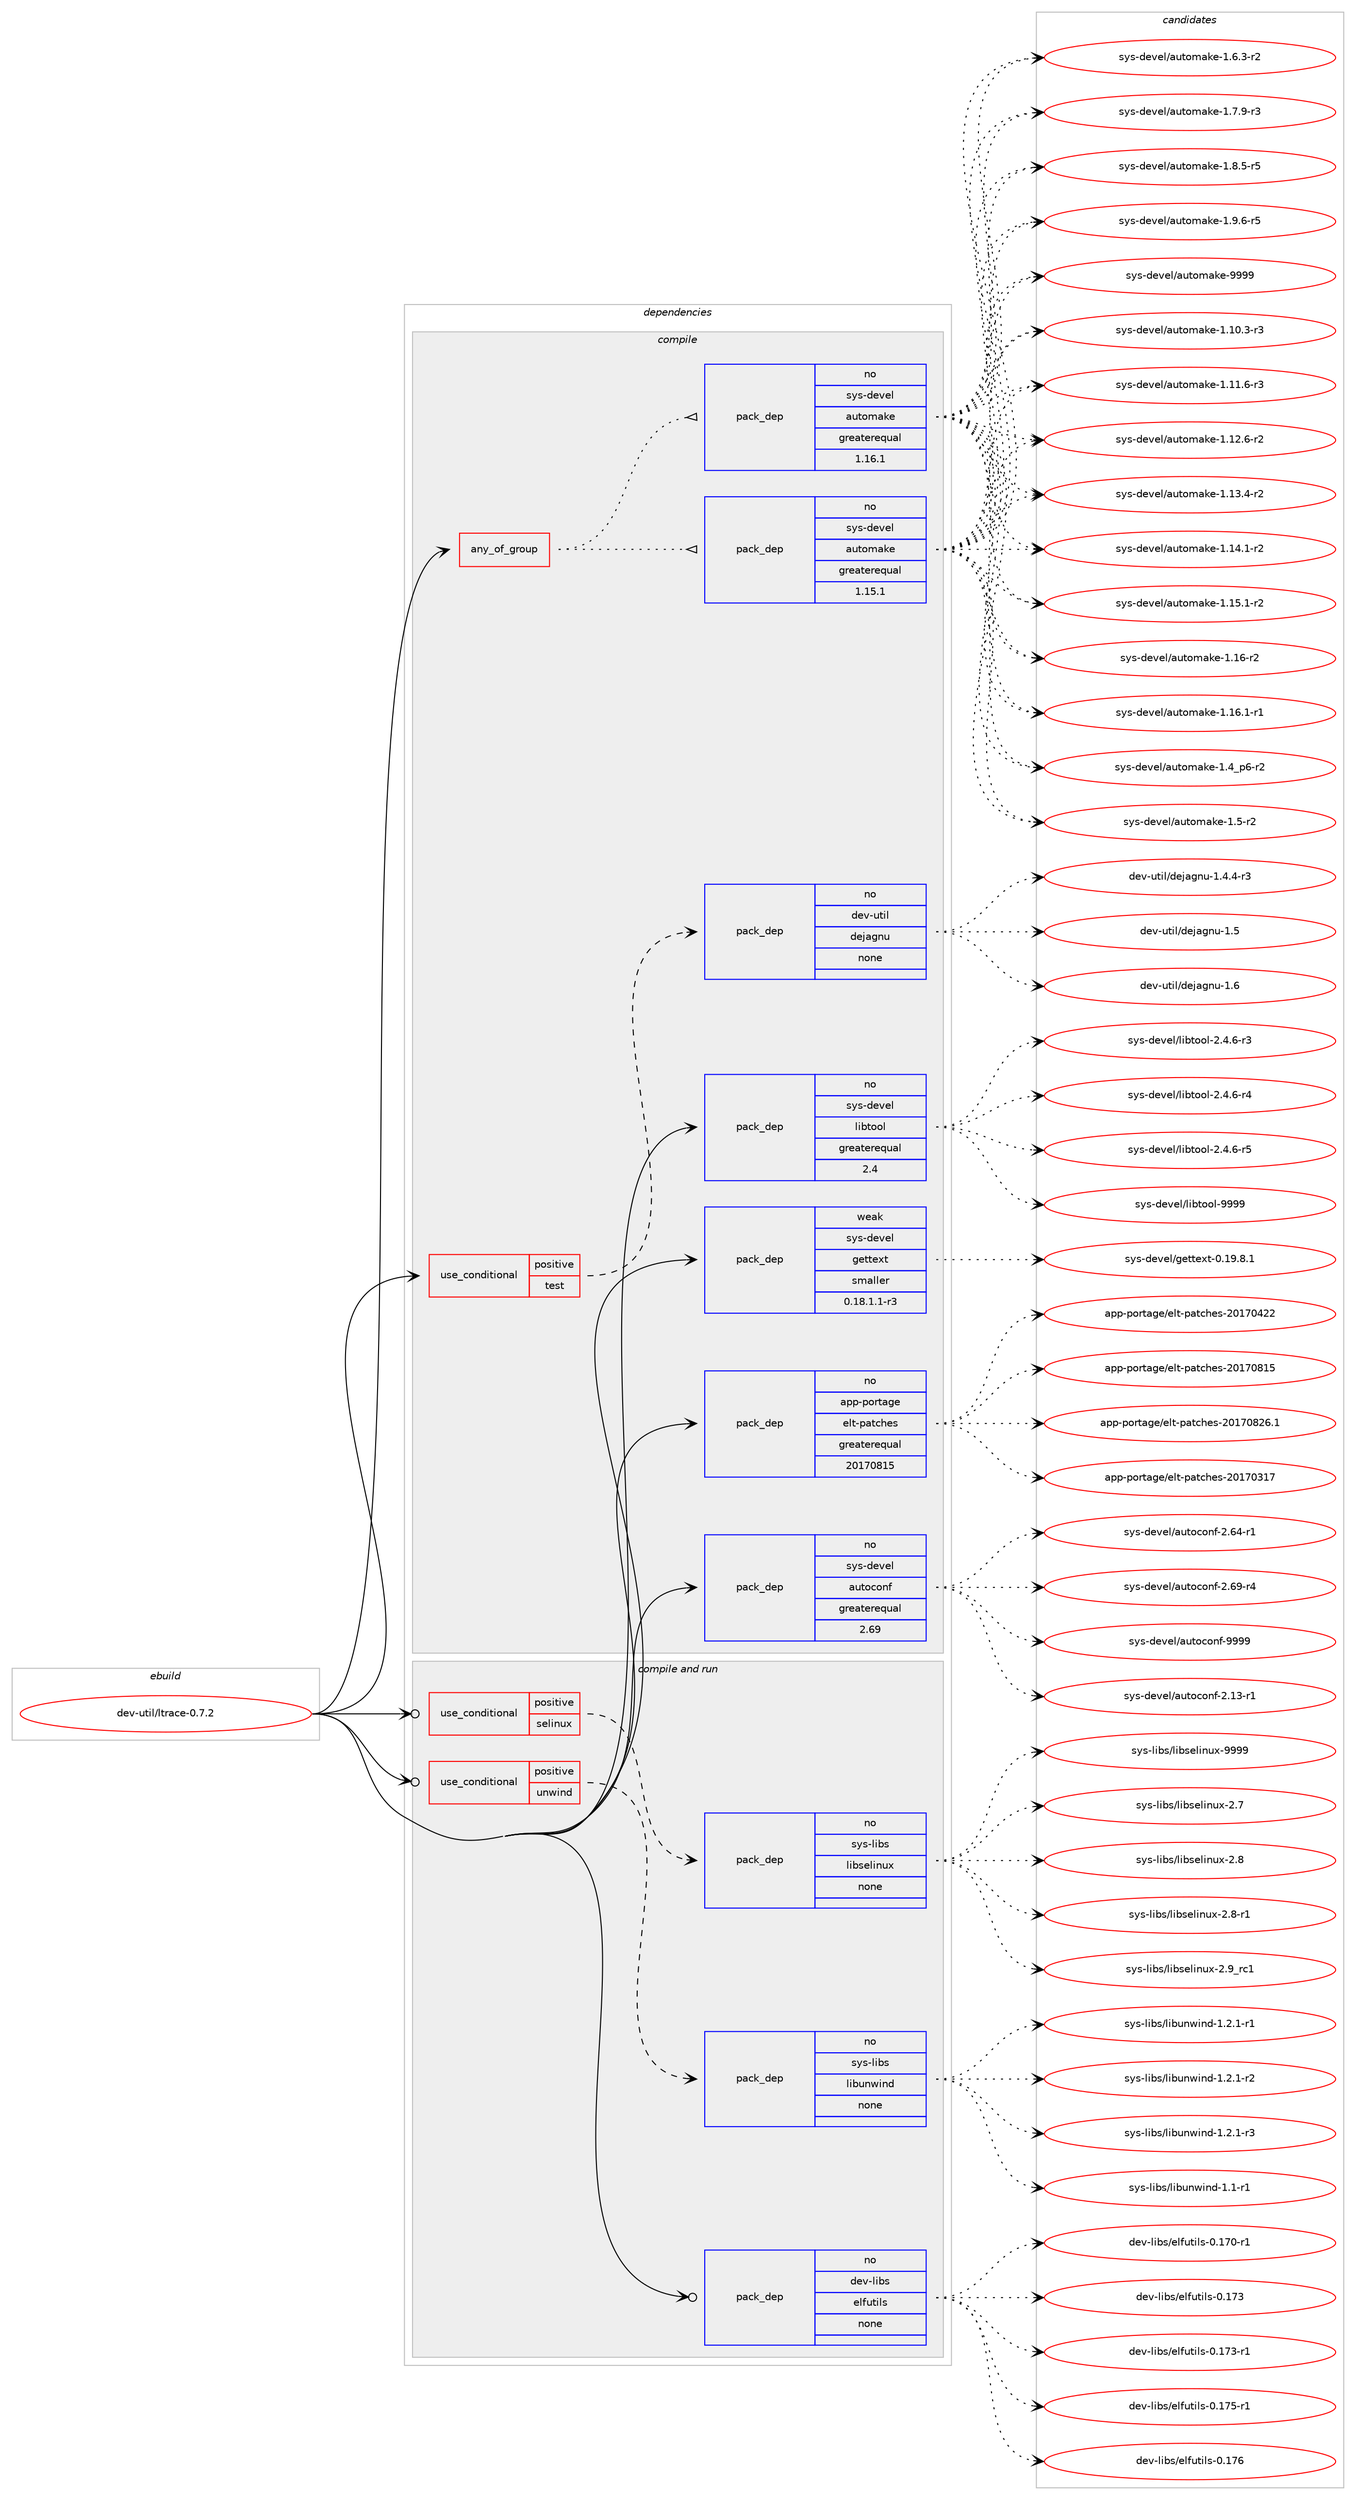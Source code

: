 digraph prolog {

# *************
# Graph options
# *************

newrank=true;
concentrate=true;
compound=true;
graph [rankdir=LR,fontname=Helvetica,fontsize=10,ranksep=1.5];#, ranksep=2.5, nodesep=0.2];
edge  [arrowhead=vee];
node  [fontname=Helvetica,fontsize=10];

# **********
# The ebuild
# **********

subgraph cluster_leftcol {
color=gray;
rank=same;
label=<<i>ebuild</i>>;
id [label="dev-util/ltrace-0.7.2", color=red, width=4, href="../dev-util/ltrace-0.7.2.svg"];
}

# ****************
# The dependencies
# ****************

subgraph cluster_midcol {
color=gray;
label=<<i>dependencies</i>>;
subgraph cluster_compile {
fillcolor="#eeeeee";
style=filled;
label=<<i>compile</i>>;
subgraph any23082 {
dependency1547288 [label=<<TABLE BORDER="0" CELLBORDER="1" CELLSPACING="0" CELLPADDING="4"><TR><TD CELLPADDING="10">any_of_group</TD></TR></TABLE>>, shape=none, color=red];subgraph pack1098925 {
dependency1547289 [label=<<TABLE BORDER="0" CELLBORDER="1" CELLSPACING="0" CELLPADDING="4" WIDTH="220"><TR><TD ROWSPAN="6" CELLPADDING="30">pack_dep</TD></TR><TR><TD WIDTH="110">no</TD></TR><TR><TD>sys-devel</TD></TR><TR><TD>automake</TD></TR><TR><TD>greaterequal</TD></TR><TR><TD>1.16.1</TD></TR></TABLE>>, shape=none, color=blue];
}
dependency1547288:e -> dependency1547289:w [weight=20,style="dotted",arrowhead="oinv"];
subgraph pack1098926 {
dependency1547290 [label=<<TABLE BORDER="0" CELLBORDER="1" CELLSPACING="0" CELLPADDING="4" WIDTH="220"><TR><TD ROWSPAN="6" CELLPADDING="30">pack_dep</TD></TR><TR><TD WIDTH="110">no</TD></TR><TR><TD>sys-devel</TD></TR><TR><TD>automake</TD></TR><TR><TD>greaterequal</TD></TR><TR><TD>1.15.1</TD></TR></TABLE>>, shape=none, color=blue];
}
dependency1547288:e -> dependency1547290:w [weight=20,style="dotted",arrowhead="oinv"];
}
id:e -> dependency1547288:w [weight=20,style="solid",arrowhead="vee"];
subgraph cond424688 {
dependency1547291 [label=<<TABLE BORDER="0" CELLBORDER="1" CELLSPACING="0" CELLPADDING="4"><TR><TD ROWSPAN="3" CELLPADDING="10">use_conditional</TD></TR><TR><TD>positive</TD></TR><TR><TD>test</TD></TR></TABLE>>, shape=none, color=red];
subgraph pack1098927 {
dependency1547292 [label=<<TABLE BORDER="0" CELLBORDER="1" CELLSPACING="0" CELLPADDING="4" WIDTH="220"><TR><TD ROWSPAN="6" CELLPADDING="30">pack_dep</TD></TR><TR><TD WIDTH="110">no</TD></TR><TR><TD>dev-util</TD></TR><TR><TD>dejagnu</TD></TR><TR><TD>none</TD></TR><TR><TD></TD></TR></TABLE>>, shape=none, color=blue];
}
dependency1547291:e -> dependency1547292:w [weight=20,style="dashed",arrowhead="vee"];
}
id:e -> dependency1547291:w [weight=20,style="solid",arrowhead="vee"];
subgraph pack1098928 {
dependency1547293 [label=<<TABLE BORDER="0" CELLBORDER="1" CELLSPACING="0" CELLPADDING="4" WIDTH="220"><TR><TD ROWSPAN="6" CELLPADDING="30">pack_dep</TD></TR><TR><TD WIDTH="110">no</TD></TR><TR><TD>app-portage</TD></TR><TR><TD>elt-patches</TD></TR><TR><TD>greaterequal</TD></TR><TR><TD>20170815</TD></TR></TABLE>>, shape=none, color=blue];
}
id:e -> dependency1547293:w [weight=20,style="solid",arrowhead="vee"];
subgraph pack1098929 {
dependency1547294 [label=<<TABLE BORDER="0" CELLBORDER="1" CELLSPACING="0" CELLPADDING="4" WIDTH="220"><TR><TD ROWSPAN="6" CELLPADDING="30">pack_dep</TD></TR><TR><TD WIDTH="110">no</TD></TR><TR><TD>sys-devel</TD></TR><TR><TD>autoconf</TD></TR><TR><TD>greaterequal</TD></TR><TR><TD>2.69</TD></TR></TABLE>>, shape=none, color=blue];
}
id:e -> dependency1547294:w [weight=20,style="solid",arrowhead="vee"];
subgraph pack1098930 {
dependency1547295 [label=<<TABLE BORDER="0" CELLBORDER="1" CELLSPACING="0" CELLPADDING="4" WIDTH="220"><TR><TD ROWSPAN="6" CELLPADDING="30">pack_dep</TD></TR><TR><TD WIDTH="110">no</TD></TR><TR><TD>sys-devel</TD></TR><TR><TD>libtool</TD></TR><TR><TD>greaterequal</TD></TR><TR><TD>2.4</TD></TR></TABLE>>, shape=none, color=blue];
}
id:e -> dependency1547295:w [weight=20,style="solid",arrowhead="vee"];
subgraph pack1098931 {
dependency1547296 [label=<<TABLE BORDER="0" CELLBORDER="1" CELLSPACING="0" CELLPADDING="4" WIDTH="220"><TR><TD ROWSPAN="6" CELLPADDING="30">pack_dep</TD></TR><TR><TD WIDTH="110">weak</TD></TR><TR><TD>sys-devel</TD></TR><TR><TD>gettext</TD></TR><TR><TD>smaller</TD></TR><TR><TD>0.18.1.1-r3</TD></TR></TABLE>>, shape=none, color=blue];
}
id:e -> dependency1547296:w [weight=20,style="solid",arrowhead="vee"];
}
subgraph cluster_compileandrun {
fillcolor="#eeeeee";
style=filled;
label=<<i>compile and run</i>>;
subgraph cond424689 {
dependency1547297 [label=<<TABLE BORDER="0" CELLBORDER="1" CELLSPACING="0" CELLPADDING="4"><TR><TD ROWSPAN="3" CELLPADDING="10">use_conditional</TD></TR><TR><TD>positive</TD></TR><TR><TD>selinux</TD></TR></TABLE>>, shape=none, color=red];
subgraph pack1098932 {
dependency1547298 [label=<<TABLE BORDER="0" CELLBORDER="1" CELLSPACING="0" CELLPADDING="4" WIDTH="220"><TR><TD ROWSPAN="6" CELLPADDING="30">pack_dep</TD></TR><TR><TD WIDTH="110">no</TD></TR><TR><TD>sys-libs</TD></TR><TR><TD>libselinux</TD></TR><TR><TD>none</TD></TR><TR><TD></TD></TR></TABLE>>, shape=none, color=blue];
}
dependency1547297:e -> dependency1547298:w [weight=20,style="dashed",arrowhead="vee"];
}
id:e -> dependency1547297:w [weight=20,style="solid",arrowhead="odotvee"];
subgraph cond424690 {
dependency1547299 [label=<<TABLE BORDER="0" CELLBORDER="1" CELLSPACING="0" CELLPADDING="4"><TR><TD ROWSPAN="3" CELLPADDING="10">use_conditional</TD></TR><TR><TD>positive</TD></TR><TR><TD>unwind</TD></TR></TABLE>>, shape=none, color=red];
subgraph pack1098933 {
dependency1547300 [label=<<TABLE BORDER="0" CELLBORDER="1" CELLSPACING="0" CELLPADDING="4" WIDTH="220"><TR><TD ROWSPAN="6" CELLPADDING="30">pack_dep</TD></TR><TR><TD WIDTH="110">no</TD></TR><TR><TD>sys-libs</TD></TR><TR><TD>libunwind</TD></TR><TR><TD>none</TD></TR><TR><TD></TD></TR></TABLE>>, shape=none, color=blue];
}
dependency1547299:e -> dependency1547300:w [weight=20,style="dashed",arrowhead="vee"];
}
id:e -> dependency1547299:w [weight=20,style="solid",arrowhead="odotvee"];
subgraph pack1098934 {
dependency1547301 [label=<<TABLE BORDER="0" CELLBORDER="1" CELLSPACING="0" CELLPADDING="4" WIDTH="220"><TR><TD ROWSPAN="6" CELLPADDING="30">pack_dep</TD></TR><TR><TD WIDTH="110">no</TD></TR><TR><TD>dev-libs</TD></TR><TR><TD>elfutils</TD></TR><TR><TD>none</TD></TR><TR><TD></TD></TR></TABLE>>, shape=none, color=blue];
}
id:e -> dependency1547301:w [weight=20,style="solid",arrowhead="odotvee"];
}
subgraph cluster_run {
fillcolor="#eeeeee";
style=filled;
label=<<i>run</i>>;
}
}

# **************
# The candidates
# **************

subgraph cluster_choices {
rank=same;
color=gray;
label=<<i>candidates</i>>;

subgraph choice1098925 {
color=black;
nodesep=1;
choice11512111545100101118101108479711711611110997107101454946494846514511451 [label="sys-devel/automake-1.10.3-r3", color=red, width=4,href="../sys-devel/automake-1.10.3-r3.svg"];
choice11512111545100101118101108479711711611110997107101454946494946544511451 [label="sys-devel/automake-1.11.6-r3", color=red, width=4,href="../sys-devel/automake-1.11.6-r3.svg"];
choice11512111545100101118101108479711711611110997107101454946495046544511450 [label="sys-devel/automake-1.12.6-r2", color=red, width=4,href="../sys-devel/automake-1.12.6-r2.svg"];
choice11512111545100101118101108479711711611110997107101454946495146524511450 [label="sys-devel/automake-1.13.4-r2", color=red, width=4,href="../sys-devel/automake-1.13.4-r2.svg"];
choice11512111545100101118101108479711711611110997107101454946495246494511450 [label="sys-devel/automake-1.14.1-r2", color=red, width=4,href="../sys-devel/automake-1.14.1-r2.svg"];
choice11512111545100101118101108479711711611110997107101454946495346494511450 [label="sys-devel/automake-1.15.1-r2", color=red, width=4,href="../sys-devel/automake-1.15.1-r2.svg"];
choice1151211154510010111810110847971171161111099710710145494649544511450 [label="sys-devel/automake-1.16-r2", color=red, width=4,href="../sys-devel/automake-1.16-r2.svg"];
choice11512111545100101118101108479711711611110997107101454946495446494511449 [label="sys-devel/automake-1.16.1-r1", color=red, width=4,href="../sys-devel/automake-1.16.1-r1.svg"];
choice115121115451001011181011084797117116111109971071014549465295112544511450 [label="sys-devel/automake-1.4_p6-r2", color=red, width=4,href="../sys-devel/automake-1.4_p6-r2.svg"];
choice11512111545100101118101108479711711611110997107101454946534511450 [label="sys-devel/automake-1.5-r2", color=red, width=4,href="../sys-devel/automake-1.5-r2.svg"];
choice115121115451001011181011084797117116111109971071014549465446514511450 [label="sys-devel/automake-1.6.3-r2", color=red, width=4,href="../sys-devel/automake-1.6.3-r2.svg"];
choice115121115451001011181011084797117116111109971071014549465546574511451 [label="sys-devel/automake-1.7.9-r3", color=red, width=4,href="../sys-devel/automake-1.7.9-r3.svg"];
choice115121115451001011181011084797117116111109971071014549465646534511453 [label="sys-devel/automake-1.8.5-r5", color=red, width=4,href="../sys-devel/automake-1.8.5-r5.svg"];
choice115121115451001011181011084797117116111109971071014549465746544511453 [label="sys-devel/automake-1.9.6-r5", color=red, width=4,href="../sys-devel/automake-1.9.6-r5.svg"];
choice115121115451001011181011084797117116111109971071014557575757 [label="sys-devel/automake-9999", color=red, width=4,href="../sys-devel/automake-9999.svg"];
dependency1547289:e -> choice11512111545100101118101108479711711611110997107101454946494846514511451:w [style=dotted,weight="100"];
dependency1547289:e -> choice11512111545100101118101108479711711611110997107101454946494946544511451:w [style=dotted,weight="100"];
dependency1547289:e -> choice11512111545100101118101108479711711611110997107101454946495046544511450:w [style=dotted,weight="100"];
dependency1547289:e -> choice11512111545100101118101108479711711611110997107101454946495146524511450:w [style=dotted,weight="100"];
dependency1547289:e -> choice11512111545100101118101108479711711611110997107101454946495246494511450:w [style=dotted,weight="100"];
dependency1547289:e -> choice11512111545100101118101108479711711611110997107101454946495346494511450:w [style=dotted,weight="100"];
dependency1547289:e -> choice1151211154510010111810110847971171161111099710710145494649544511450:w [style=dotted,weight="100"];
dependency1547289:e -> choice11512111545100101118101108479711711611110997107101454946495446494511449:w [style=dotted,weight="100"];
dependency1547289:e -> choice115121115451001011181011084797117116111109971071014549465295112544511450:w [style=dotted,weight="100"];
dependency1547289:e -> choice11512111545100101118101108479711711611110997107101454946534511450:w [style=dotted,weight="100"];
dependency1547289:e -> choice115121115451001011181011084797117116111109971071014549465446514511450:w [style=dotted,weight="100"];
dependency1547289:e -> choice115121115451001011181011084797117116111109971071014549465546574511451:w [style=dotted,weight="100"];
dependency1547289:e -> choice115121115451001011181011084797117116111109971071014549465646534511453:w [style=dotted,weight="100"];
dependency1547289:e -> choice115121115451001011181011084797117116111109971071014549465746544511453:w [style=dotted,weight="100"];
dependency1547289:e -> choice115121115451001011181011084797117116111109971071014557575757:w [style=dotted,weight="100"];
}
subgraph choice1098926 {
color=black;
nodesep=1;
choice11512111545100101118101108479711711611110997107101454946494846514511451 [label="sys-devel/automake-1.10.3-r3", color=red, width=4,href="../sys-devel/automake-1.10.3-r3.svg"];
choice11512111545100101118101108479711711611110997107101454946494946544511451 [label="sys-devel/automake-1.11.6-r3", color=red, width=4,href="../sys-devel/automake-1.11.6-r3.svg"];
choice11512111545100101118101108479711711611110997107101454946495046544511450 [label="sys-devel/automake-1.12.6-r2", color=red, width=4,href="../sys-devel/automake-1.12.6-r2.svg"];
choice11512111545100101118101108479711711611110997107101454946495146524511450 [label="sys-devel/automake-1.13.4-r2", color=red, width=4,href="../sys-devel/automake-1.13.4-r2.svg"];
choice11512111545100101118101108479711711611110997107101454946495246494511450 [label="sys-devel/automake-1.14.1-r2", color=red, width=4,href="../sys-devel/automake-1.14.1-r2.svg"];
choice11512111545100101118101108479711711611110997107101454946495346494511450 [label="sys-devel/automake-1.15.1-r2", color=red, width=4,href="../sys-devel/automake-1.15.1-r2.svg"];
choice1151211154510010111810110847971171161111099710710145494649544511450 [label="sys-devel/automake-1.16-r2", color=red, width=4,href="../sys-devel/automake-1.16-r2.svg"];
choice11512111545100101118101108479711711611110997107101454946495446494511449 [label="sys-devel/automake-1.16.1-r1", color=red, width=4,href="../sys-devel/automake-1.16.1-r1.svg"];
choice115121115451001011181011084797117116111109971071014549465295112544511450 [label="sys-devel/automake-1.4_p6-r2", color=red, width=4,href="../sys-devel/automake-1.4_p6-r2.svg"];
choice11512111545100101118101108479711711611110997107101454946534511450 [label="sys-devel/automake-1.5-r2", color=red, width=4,href="../sys-devel/automake-1.5-r2.svg"];
choice115121115451001011181011084797117116111109971071014549465446514511450 [label="sys-devel/automake-1.6.3-r2", color=red, width=4,href="../sys-devel/automake-1.6.3-r2.svg"];
choice115121115451001011181011084797117116111109971071014549465546574511451 [label="sys-devel/automake-1.7.9-r3", color=red, width=4,href="../sys-devel/automake-1.7.9-r3.svg"];
choice115121115451001011181011084797117116111109971071014549465646534511453 [label="sys-devel/automake-1.8.5-r5", color=red, width=4,href="../sys-devel/automake-1.8.5-r5.svg"];
choice115121115451001011181011084797117116111109971071014549465746544511453 [label="sys-devel/automake-1.9.6-r5", color=red, width=4,href="../sys-devel/automake-1.9.6-r5.svg"];
choice115121115451001011181011084797117116111109971071014557575757 [label="sys-devel/automake-9999", color=red, width=4,href="../sys-devel/automake-9999.svg"];
dependency1547290:e -> choice11512111545100101118101108479711711611110997107101454946494846514511451:w [style=dotted,weight="100"];
dependency1547290:e -> choice11512111545100101118101108479711711611110997107101454946494946544511451:w [style=dotted,weight="100"];
dependency1547290:e -> choice11512111545100101118101108479711711611110997107101454946495046544511450:w [style=dotted,weight="100"];
dependency1547290:e -> choice11512111545100101118101108479711711611110997107101454946495146524511450:w [style=dotted,weight="100"];
dependency1547290:e -> choice11512111545100101118101108479711711611110997107101454946495246494511450:w [style=dotted,weight="100"];
dependency1547290:e -> choice11512111545100101118101108479711711611110997107101454946495346494511450:w [style=dotted,weight="100"];
dependency1547290:e -> choice1151211154510010111810110847971171161111099710710145494649544511450:w [style=dotted,weight="100"];
dependency1547290:e -> choice11512111545100101118101108479711711611110997107101454946495446494511449:w [style=dotted,weight="100"];
dependency1547290:e -> choice115121115451001011181011084797117116111109971071014549465295112544511450:w [style=dotted,weight="100"];
dependency1547290:e -> choice11512111545100101118101108479711711611110997107101454946534511450:w [style=dotted,weight="100"];
dependency1547290:e -> choice115121115451001011181011084797117116111109971071014549465446514511450:w [style=dotted,weight="100"];
dependency1547290:e -> choice115121115451001011181011084797117116111109971071014549465546574511451:w [style=dotted,weight="100"];
dependency1547290:e -> choice115121115451001011181011084797117116111109971071014549465646534511453:w [style=dotted,weight="100"];
dependency1547290:e -> choice115121115451001011181011084797117116111109971071014549465746544511453:w [style=dotted,weight="100"];
dependency1547290:e -> choice115121115451001011181011084797117116111109971071014557575757:w [style=dotted,weight="100"];
}
subgraph choice1098927 {
color=black;
nodesep=1;
choice1001011184511711610510847100101106971031101174549465246524511451 [label="dev-util/dejagnu-1.4.4-r3", color=red, width=4,href="../dev-util/dejagnu-1.4.4-r3.svg"];
choice10010111845117116105108471001011069710311011745494653 [label="dev-util/dejagnu-1.5", color=red, width=4,href="../dev-util/dejagnu-1.5.svg"];
choice10010111845117116105108471001011069710311011745494654 [label="dev-util/dejagnu-1.6", color=red, width=4,href="../dev-util/dejagnu-1.6.svg"];
dependency1547292:e -> choice1001011184511711610510847100101106971031101174549465246524511451:w [style=dotted,weight="100"];
dependency1547292:e -> choice10010111845117116105108471001011069710311011745494653:w [style=dotted,weight="100"];
dependency1547292:e -> choice10010111845117116105108471001011069710311011745494654:w [style=dotted,weight="100"];
}
subgraph choice1098928 {
color=black;
nodesep=1;
choice97112112451121111141169710310147101108116451129711699104101115455048495548514955 [label="app-portage/elt-patches-20170317", color=red, width=4,href="../app-portage/elt-patches-20170317.svg"];
choice97112112451121111141169710310147101108116451129711699104101115455048495548525050 [label="app-portage/elt-patches-20170422", color=red, width=4,href="../app-portage/elt-patches-20170422.svg"];
choice97112112451121111141169710310147101108116451129711699104101115455048495548564953 [label="app-portage/elt-patches-20170815", color=red, width=4,href="../app-portage/elt-patches-20170815.svg"];
choice971121124511211111411697103101471011081164511297116991041011154550484955485650544649 [label="app-portage/elt-patches-20170826.1", color=red, width=4,href="../app-portage/elt-patches-20170826.1.svg"];
dependency1547293:e -> choice97112112451121111141169710310147101108116451129711699104101115455048495548514955:w [style=dotted,weight="100"];
dependency1547293:e -> choice97112112451121111141169710310147101108116451129711699104101115455048495548525050:w [style=dotted,weight="100"];
dependency1547293:e -> choice97112112451121111141169710310147101108116451129711699104101115455048495548564953:w [style=dotted,weight="100"];
dependency1547293:e -> choice971121124511211111411697103101471011081164511297116991041011154550484955485650544649:w [style=dotted,weight="100"];
}
subgraph choice1098929 {
color=black;
nodesep=1;
choice1151211154510010111810110847971171161119911111010245504649514511449 [label="sys-devel/autoconf-2.13-r1", color=red, width=4,href="../sys-devel/autoconf-2.13-r1.svg"];
choice1151211154510010111810110847971171161119911111010245504654524511449 [label="sys-devel/autoconf-2.64-r1", color=red, width=4,href="../sys-devel/autoconf-2.64-r1.svg"];
choice1151211154510010111810110847971171161119911111010245504654574511452 [label="sys-devel/autoconf-2.69-r4", color=red, width=4,href="../sys-devel/autoconf-2.69-r4.svg"];
choice115121115451001011181011084797117116111991111101024557575757 [label="sys-devel/autoconf-9999", color=red, width=4,href="../sys-devel/autoconf-9999.svg"];
dependency1547294:e -> choice1151211154510010111810110847971171161119911111010245504649514511449:w [style=dotted,weight="100"];
dependency1547294:e -> choice1151211154510010111810110847971171161119911111010245504654524511449:w [style=dotted,weight="100"];
dependency1547294:e -> choice1151211154510010111810110847971171161119911111010245504654574511452:w [style=dotted,weight="100"];
dependency1547294:e -> choice115121115451001011181011084797117116111991111101024557575757:w [style=dotted,weight="100"];
}
subgraph choice1098930 {
color=black;
nodesep=1;
choice1151211154510010111810110847108105981161111111084550465246544511451 [label="sys-devel/libtool-2.4.6-r3", color=red, width=4,href="../sys-devel/libtool-2.4.6-r3.svg"];
choice1151211154510010111810110847108105981161111111084550465246544511452 [label="sys-devel/libtool-2.4.6-r4", color=red, width=4,href="../sys-devel/libtool-2.4.6-r4.svg"];
choice1151211154510010111810110847108105981161111111084550465246544511453 [label="sys-devel/libtool-2.4.6-r5", color=red, width=4,href="../sys-devel/libtool-2.4.6-r5.svg"];
choice1151211154510010111810110847108105981161111111084557575757 [label="sys-devel/libtool-9999", color=red, width=4,href="../sys-devel/libtool-9999.svg"];
dependency1547295:e -> choice1151211154510010111810110847108105981161111111084550465246544511451:w [style=dotted,weight="100"];
dependency1547295:e -> choice1151211154510010111810110847108105981161111111084550465246544511452:w [style=dotted,weight="100"];
dependency1547295:e -> choice1151211154510010111810110847108105981161111111084550465246544511453:w [style=dotted,weight="100"];
dependency1547295:e -> choice1151211154510010111810110847108105981161111111084557575757:w [style=dotted,weight="100"];
}
subgraph choice1098931 {
color=black;
nodesep=1;
choice1151211154510010111810110847103101116116101120116454846495746564649 [label="sys-devel/gettext-0.19.8.1", color=red, width=4,href="../sys-devel/gettext-0.19.8.1.svg"];
dependency1547296:e -> choice1151211154510010111810110847103101116116101120116454846495746564649:w [style=dotted,weight="100"];
}
subgraph choice1098932 {
color=black;
nodesep=1;
choice1151211154510810598115471081059811510110810511011712045504655 [label="sys-libs/libselinux-2.7", color=red, width=4,href="../sys-libs/libselinux-2.7.svg"];
choice1151211154510810598115471081059811510110810511011712045504656 [label="sys-libs/libselinux-2.8", color=red, width=4,href="../sys-libs/libselinux-2.8.svg"];
choice11512111545108105981154710810598115101108105110117120455046564511449 [label="sys-libs/libselinux-2.8-r1", color=red, width=4,href="../sys-libs/libselinux-2.8-r1.svg"];
choice1151211154510810598115471081059811510110810511011712045504657951149949 [label="sys-libs/libselinux-2.9_rc1", color=red, width=4,href="../sys-libs/libselinux-2.9_rc1.svg"];
choice115121115451081059811547108105981151011081051101171204557575757 [label="sys-libs/libselinux-9999", color=red, width=4,href="../sys-libs/libselinux-9999.svg"];
dependency1547298:e -> choice1151211154510810598115471081059811510110810511011712045504655:w [style=dotted,weight="100"];
dependency1547298:e -> choice1151211154510810598115471081059811510110810511011712045504656:w [style=dotted,weight="100"];
dependency1547298:e -> choice11512111545108105981154710810598115101108105110117120455046564511449:w [style=dotted,weight="100"];
dependency1547298:e -> choice1151211154510810598115471081059811510110810511011712045504657951149949:w [style=dotted,weight="100"];
dependency1547298:e -> choice115121115451081059811547108105981151011081051101171204557575757:w [style=dotted,weight="100"];
}
subgraph choice1098933 {
color=black;
nodesep=1;
choice11512111545108105981154710810598117110119105110100454946494511449 [label="sys-libs/libunwind-1.1-r1", color=red, width=4,href="../sys-libs/libunwind-1.1-r1.svg"];
choice115121115451081059811547108105981171101191051101004549465046494511449 [label="sys-libs/libunwind-1.2.1-r1", color=red, width=4,href="../sys-libs/libunwind-1.2.1-r1.svg"];
choice115121115451081059811547108105981171101191051101004549465046494511450 [label="sys-libs/libunwind-1.2.1-r2", color=red, width=4,href="../sys-libs/libunwind-1.2.1-r2.svg"];
choice115121115451081059811547108105981171101191051101004549465046494511451 [label="sys-libs/libunwind-1.2.1-r3", color=red, width=4,href="../sys-libs/libunwind-1.2.1-r3.svg"];
dependency1547300:e -> choice11512111545108105981154710810598117110119105110100454946494511449:w [style=dotted,weight="100"];
dependency1547300:e -> choice115121115451081059811547108105981171101191051101004549465046494511449:w [style=dotted,weight="100"];
dependency1547300:e -> choice115121115451081059811547108105981171101191051101004549465046494511450:w [style=dotted,weight="100"];
dependency1547300:e -> choice115121115451081059811547108105981171101191051101004549465046494511451:w [style=dotted,weight="100"];
}
subgraph choice1098934 {
color=black;
nodesep=1;
choice1001011184510810598115471011081021171161051081154548464955484511449 [label="dev-libs/elfutils-0.170-r1", color=red, width=4,href="../dev-libs/elfutils-0.170-r1.svg"];
choice100101118451081059811547101108102117116105108115454846495551 [label="dev-libs/elfutils-0.173", color=red, width=4,href="../dev-libs/elfutils-0.173.svg"];
choice1001011184510810598115471011081021171161051081154548464955514511449 [label="dev-libs/elfutils-0.173-r1", color=red, width=4,href="../dev-libs/elfutils-0.173-r1.svg"];
choice1001011184510810598115471011081021171161051081154548464955534511449 [label="dev-libs/elfutils-0.175-r1", color=red, width=4,href="../dev-libs/elfutils-0.175-r1.svg"];
choice100101118451081059811547101108102117116105108115454846495554 [label="dev-libs/elfutils-0.176", color=red, width=4,href="../dev-libs/elfutils-0.176.svg"];
dependency1547301:e -> choice1001011184510810598115471011081021171161051081154548464955484511449:w [style=dotted,weight="100"];
dependency1547301:e -> choice100101118451081059811547101108102117116105108115454846495551:w [style=dotted,weight="100"];
dependency1547301:e -> choice1001011184510810598115471011081021171161051081154548464955514511449:w [style=dotted,weight="100"];
dependency1547301:e -> choice1001011184510810598115471011081021171161051081154548464955534511449:w [style=dotted,weight="100"];
dependency1547301:e -> choice100101118451081059811547101108102117116105108115454846495554:w [style=dotted,weight="100"];
}
}

}
